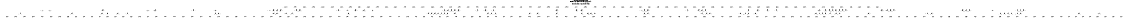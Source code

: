 # Network structure generated by ABC

digraph network {
size = "7.5,10";
center = true;
edge [dir = back];

{
  node [shape = plaintext];
  edge [style = invis];
  LevelTitle1 [label=""];
  LevelTitle2 [label=""];
  Level3 [label = ""];
  Level2 [label = ""];
  Level1 [label = ""];
  Level0 [label = ""];
  LevelTitle1 ->  LevelTitle2 ->  Level3 ->  Level2 ->  Level1 ->  Level0;
}

{
  rank = same;
  LevelTitle1;
  title1 [shape=plaintext,
          fontsize=20,
          fontname = "Times-Roman",
          label="Network structure visualized by ABC\nBenchmark \"top\". Time was Wed Oct 16 21:57:23 2024. "
         ];
}

{
  rank = same;
  LevelTitle2;
  title2 [shape=plaintext,
          fontsize=18,
          fontname = "Times-Roman",
          label="The network contains 117 logic nodes and 0 latches.\n"
         ];
}

{
  rank = same;
  Level3;
  Node134 [label = "pv167_11_", shape = invtriangle, color = coral, fillcolor = coral];
  Node135 [label = "pv199_9_", shape = invtriangle, color = coral, fillcolor = coral];
  Node136 [label = "pv167_12_", shape = invtriangle, color = coral, fillcolor = coral];
  Node137 [label = "pv199_8_", shape = invtriangle, color = coral, fillcolor = coral];
  Node138 [label = "pv167_13_", shape = invtriangle, color = coral, fillcolor = coral];
  Node139 [label = "pv167_14_", shape = invtriangle, color = coral, fillcolor = coral];
  Node140 [label = "pv151_1_", shape = invtriangle, color = coral, fillcolor = coral];
  Node141 [label = "pv199_5_", shape = invtriangle, color = coral, fillcolor = coral];
  Node142 [label = "pv151_0_", shape = invtriangle, color = coral, fillcolor = coral];
  Node143 [label = "pv183_10_", shape = invtriangle, color = coral, fillcolor = coral];
  Node144 [label = "pv199_4_", shape = invtriangle, color = coral, fillcolor = coral];
  Node145 [label = "pv151_3_", shape = invtriangle, color = coral, fillcolor = coral];
  Node146 [label = "pv183_11_", shape = invtriangle, color = coral, fillcolor = coral];
  Node147 [label = "pv199_7_", shape = invtriangle, color = coral, fillcolor = coral];
  Node148 [label = "pv151_2_", shape = invtriangle, color = coral, fillcolor = coral];
  Node149 [label = "pv167_10_", shape = invtriangle, color = coral, fillcolor = coral];
  Node150 [label = "pv183_12_", shape = invtriangle, color = coral, fillcolor = coral];
  Node151 [label = "pv199_6_", shape = invtriangle, color = coral, fillcolor = coral];
  Node152 [label = "pv167_4_", shape = invtriangle, color = coral, fillcolor = coral];
  Node153 [label = "pv199_1_", shape = invtriangle, color = coral, fillcolor = coral];
  Node154 [label = "pv167_5_", shape = invtriangle, color = coral, fillcolor = coral];
  Node155 [label = "pv199_0_", shape = invtriangle, color = coral, fillcolor = coral];
  Node156 [label = "pv167_2_", shape = invtriangle, color = coral, fillcolor = coral];
  Node157 [label = "pv199_3_", shape = invtriangle, color = coral, fillcolor = coral];
  Node158 [label = "pv167_3_", shape = invtriangle, color = coral, fillcolor = coral];
  Node159 [label = "pv199_2_", shape = invtriangle, color = coral, fillcolor = coral];
  Node160 [label = "pv167_8_", shape = invtriangle, color = coral, fillcolor = coral];
  Node161 [label = "pv199_14_", shape = invtriangle, color = coral, fillcolor = coral];
  Node162 [label = "pv167_9_", shape = invtriangle, color = coral, fillcolor = coral];
  Node163 [label = "pv199_15_", shape = invtriangle, color = coral, fillcolor = coral];
  Node164 [label = "pv167_6_", shape = invtriangle, color = coral, fillcolor = coral];
  Node165 [label = "pv199_12_", shape = invtriangle, color = coral, fillcolor = coral];
  Node166 [label = "pv167_7_", shape = invtriangle, color = coral, fillcolor = coral];
  Node167 [label = "pv199_13_", shape = invtriangle, color = coral, fillcolor = coral];
  Node168 [label = "pv199_10_", shape = invtriangle, color = coral, fillcolor = coral];
  Node169 [label = "pv199_11_", shape = invtriangle, color = coral, fillcolor = coral];
  Node170 [label = "pv167_0_", shape = invtriangle, color = coral, fillcolor = coral];
  Node171 [label = "pv183_6_", shape = invtriangle, color = coral, fillcolor = coral];
  Node172 [label = "pv167_1_", shape = invtriangle, color = coral, fillcolor = coral];
  Node173 [label = "pv183_7_", shape = invtriangle, color = coral, fillcolor = coral];
  Node174 [label = "pv183_8_", shape = invtriangle, color = coral, fillcolor = coral];
  Node175 [label = "pv183_9_", shape = invtriangle, color = coral, fillcolor = coral];
  Node176 [label = "pv151_5_", shape = invtriangle, color = coral, fillcolor = coral];
  Node177 [label = "pv151_14_", shape = invtriangle, color = coral, fillcolor = coral];
  Node178 [label = "pv183_2_", shape = invtriangle, color = coral, fillcolor = coral];
  Node179 [label = "pv183_13_", shape = invtriangle, color = coral, fillcolor = coral];
  Node180 [label = "pv151_4_", shape = invtriangle, color = coral, fillcolor = coral];
  Node181 [label = "pv151_15_", shape = invtriangle, color = coral, fillcolor = coral];
  Node182 [label = "pv183_3_", shape = invtriangle, color = coral, fillcolor = coral];
  Node183 [label = "pv183_14_", shape = invtriangle, color = coral, fillcolor = coral];
  Node184 [label = "pv151_7_", shape = invtriangle, color = coral, fillcolor = coral];
  Node185 [label = "pv151_12_", shape = invtriangle, color = coral, fillcolor = coral];
  Node186 [label = "pv183_4_", shape = invtriangle, color = coral, fillcolor = coral];
  Node187 [label = "pv183_15_", shape = invtriangle, color = coral, fillcolor = coral];
  Node188 [label = "pv151_6_", shape = invtriangle, color = coral, fillcolor = coral];
  Node189 [label = "pv151_13_", shape = invtriangle, color = coral, fillcolor = coral];
  Node190 [label = "pv183_5_", shape = invtriangle, color = coral, fillcolor = coral];
  Node191 [label = "pv151_9_", shape = invtriangle, color = coral, fillcolor = coral];
  Node192 [label = "pv151_10_", shape = invtriangle, color = coral, fillcolor = coral];
  Node193 [label = "pv167_15_", shape = invtriangle, color = coral, fillcolor = coral];
  Node194 [label = "pv151_8_", shape = invtriangle, color = coral, fillcolor = coral];
  Node195 [label = "pv151_11_", shape = invtriangle, color = coral, fillcolor = coral];
  Node196 [label = "pv135_1_", shape = invtriangle, color = coral, fillcolor = coral];
  Node197 [label = "pv183_0_", shape = invtriangle, color = coral, fillcolor = coral];
  Node198 [label = "pv135_0_", shape = invtriangle, color = coral, fillcolor = coral];
  Node199 [label = "pv183_1_", shape = invtriangle, color = coral, fillcolor = coral];
}

{
  rank = same;
  Level2;
  Node201 [label = "201\n", shape = ellipse];
  Node203 [label = "203\n", shape = ellipse];
  Node205 [label = "205\n", shape = ellipse];
  Node207 [label = "207\n", shape = ellipse];
  Node210 [label = "210\n", shape = ellipse];
  Node211 [label = "211\n", shape = ellipse];
  Node218 [label = "218\n", shape = ellipse];
  Node220 [label = "220\n", shape = ellipse];
  Node224 [label = "224\n", shape = ellipse];
  Node226 [label = "226\nHd@", shape = ellipse];
  Node229 [label = "229\nHd@", shape = ellipse];
  Node230 [label = "230\nHd@", shape = ellipse];
  Node231 [label = "231\nHd@", shape = ellipse];
  Node232 [label = "232\nHd@", shape = ellipse];
  Node235 [label = "235\nHd@", shape = ellipse];
  Node236 [label = "236\nHd@", shape = ellipse];
  Node237 [label = "237\nHd@", shape = ellipse];
  Node240 [label = "240\nHd@", shape = ellipse];
  Node242 [label = "242\nHd@", shape = ellipse];
  Node248 [label = "248\nHd@", shape = ellipse];
  Node250 [label = "250\nHd@", shape = ellipse];
  Node251 [label = "251\nHd@", shape = ellipse];
  Node252 [label = "252\nHd@", shape = ellipse];
  Node253 [label = "253\nHd@", shape = ellipse];
  Node255 [label = "255\nHd@", shape = ellipse];
  Node258 [label = "258\nHd@", shape = ellipse];
  Node262 [label = "262\nHd@", shape = ellipse];
  Node263 [label = "263\nHd@", shape = ellipse];
  Node265 [label = "265\nHd@", shape = ellipse];
  Node266 [label = "266\nHd@", shape = ellipse];
  Node267 [label = "267\nHd@", shape = ellipse];
  Node268 [label = "268\nHd@", shape = ellipse];
  Node271 [label = "271\nHd@", shape = ellipse];
  Node274 [label = "274\nHd@", shape = ellipse];
  Node275 [label = "275\nHd@", shape = ellipse];
  Node276 [label = "276\nHd@", shape = ellipse];
  Node278 [label = "278\nHd@", shape = ellipse];
  Node283 [label = "283\nHd@", shape = ellipse];
  Node284 [label = "284\nHd@", shape = ellipse];
  Node287 [label = "287\nHd@", shape = ellipse];
  Node289 [label = "289\n_d@", shape = ellipse];
  Node290 [label = "290\n_d@", shape = ellipse];
  Node291 [label = "291\n_d@", shape = ellipse];
  Node292 [label = "292\n_d@", shape = ellipse];
  Node293 [label = "293\n_d@", shape = ellipse];
  Node294 [label = "294\n_d@", shape = ellipse];
  Node295 [label = "295\nHd@", shape = ellipse];
  Node296 [label = "296\nHd@", shape = ellipse];
  Node297 [label = "297\nHd@", shape = ellipse];
  Node300 [label = "300\nHd@", shape = ellipse];
  Node302 [label = "302\nHd@", shape = ellipse];
  Node304 [label = "304\nHd@", shape = ellipse];
  Node307 [label = "307\nHd@", shape = ellipse];
  Node310 [label = "310\nHd@", shape = ellipse];
  Node311 [label = "311\n_d@", shape = ellipse];
  Node312 [label = "312\n_d@", shape = ellipse];
  Node313 [label = "313\n_d@", shape = ellipse];
  Node314 [label = "314\n_d@", shape = ellipse];
  Node316 [label = "316\n_d@", shape = ellipse];
}

{
  rank = same;
  Level1;
  Node202 [label = "202\n_d@", shape = ellipse];
  Node204 [label = "204\n_d@", shape = ellipse];
  Node206 [label = "206\n_d@", shape = ellipse];
  Node208 [label = "208\n_d@", shape = ellipse];
  Node209 [label = "209\n_d@", shape = ellipse];
  Node212 [label = "212\n_d@", shape = ellipse];
  Node213 [label = "213\n_d@", shape = ellipse];
  Node214 [label = "214\n_d@", shape = ellipse];
  Node215 [label = "215\n_d@", shape = ellipse];
  Node216 [label = "216\n_d@", shape = ellipse];
  Node217 [label = "217\n_d@", shape = ellipse];
  Node219 [label = "219\n_d@", shape = ellipse];
  Node221 [label = "221\n_d@", shape = ellipse];
  Node222 [label = "222\n_d@", shape = ellipse];
  Node223 [label = "223\n_d@", shape = ellipse];
  Node225 [label = "225\n_d@", shape = ellipse];
  Node227 [label = "227\n_d@", shape = ellipse];
  Node228 [label = "228\n_d@", shape = ellipse];
  Node233 [label = "233\n_d@", shape = ellipse];
  Node234 [label = "234\n_d@", shape = ellipse];
  Node238 [label = "238\n_d@", shape = ellipse];
  Node239 [label = "239\n_d@", shape = ellipse];
  Node241 [label = "241\n_d@", shape = ellipse];
  Node243 [label = "243\n_d@", shape = ellipse];
  Node244 [label = "244\n_d@", shape = ellipse];
  Node245 [label = "245\n_d@", shape = ellipse];
  Node246 [label = "246\n_d@", shape = ellipse];
  Node247 [label = "247\n_d@", shape = ellipse];
  Node249 [label = "249\n_d@", shape = ellipse];
  Node254 [label = "254\n_d@", shape = ellipse];
  Node256 [label = "256\n_d@", shape = ellipse];
  Node257 [label = "257\n_d@", shape = ellipse];
  Node259 [label = "259\n_d@", shape = ellipse];
  Node260 [label = "260\n_d@", shape = ellipse];
  Node261 [label = "261\n_d@", shape = ellipse];
  Node264 [label = "264\n_d@", shape = ellipse];
  Node269 [label = "269\n_d@", shape = ellipse];
  Node270 [label = "270\n_d@", shape = ellipse];
  Node272 [label = "272\n_d@", shape = ellipse];
  Node273 [label = "273\n_d@", shape = ellipse];
  Node277 [label = "277\n_d@", shape = ellipse];
  Node279 [label = "279\n_d@", shape = ellipse];
  Node280 [label = "280\n_d@", shape = ellipse];
  Node281 [label = "281\n_d@", shape = ellipse];
  Node282 [label = "282\n_d@", shape = ellipse];
  Node285 [label = "285\n_d@", shape = ellipse];
  Node286 [label = "286\n_d@", shape = ellipse];
  Node288 [label = "288\n_d@", shape = ellipse];
  Node298 [label = "298\n_d@", shape = ellipse];
  Node299 [label = "299\n_d@", shape = ellipse];
  Node301 [label = "301\n_d@", shape = ellipse];
  Node303 [label = "303\n_d@", shape = ellipse];
  Node305 [label = "305\n_d@", shape = ellipse];
  Node306 [label = "306\n_d@", shape = ellipse];
  Node308 [label = "308\n_d@", shape = ellipse];
  Node309 [label = "309\n_d@", shape = ellipse];
  Node315 [label = "315\n_d@", shape = ellipse];
  Node317 [label = "317\n_d@", shape = ellipse];
}

{
  rank = same;
  Level0;
  Node1 [label = "pv16_9_", shape = triangle, color = coral, fillcolor = coral];
  Node2 [label = "pv40_15_", shape = triangle, color = coral, fillcolor = coral];
  Node3 [label = "pv88_6_", shape = triangle, color = coral, fillcolor = coral];
  Node4 [label = "pv28_10_", shape = triangle, color = coral, fillcolor = coral];
  Node5 [label = "pv88_7_", shape = triangle, color = coral, fillcolor = coral];
  Node6 [label = "pv109_1_", shape = triangle, color = coral, fillcolor = coral];
  Node7 [label = "pv118_3_", shape = triangle, color = coral, fillcolor = coral];
  Node8 [label = "pv2_0_", shape = triangle, color = coral, fillcolor = coral];
  Node9 [label = "pv40_13_", shape = triangle, color = coral, fillcolor = coral];
  Node10 [label = "pv52_10_", shape = triangle, color = coral, fillcolor = coral];
  Node11 [label = "pv109_2_", shape = triangle, color = coral, fillcolor = coral];
  Node12 [label = "pv128_3_", shape = triangle, color = coral, fillcolor = coral];
  Node13 [label = "pv2_1_", shape = triangle, color = coral, fillcolor = coral];
  Node14 [label = "pv40_14_", shape = triangle, color = coral, fillcolor = coral];
  Node15 [label = "pv52_11_", shape = triangle, color = coral, fillcolor = coral];
  Node16 [label = "pv88_9_", shape = triangle, color = coral, fillcolor = coral];
  Node17 [label = "pv109_3_", shape = triangle, color = coral, fillcolor = coral];
  Node18 [label = "pv16_5_", shape = triangle, color = coral, fillcolor = coral];
  Node19 [label = "pv40_11_", shape = triangle, color = coral, fillcolor = coral];
  Node20 [label = "pv76_3_", shape = triangle, color = coral, fillcolor = coral];
  Node21 [label = "pv88_2_", shape = triangle, color = coral, fillcolor = coral];
  Node22 [label = "pv88_15_", shape = triangle, color = coral, fillcolor = coral];
  Node23 [label = "pv100_14_", shape = triangle, color = coral, fillcolor = coral];
  Node24 [label = "pv128_1_", shape = triangle, color = coral, fillcolor = coral];
  Node25 [label = "pv16_13_", shape = triangle, color = coral, fillcolor = coral];
  Node26 [label = "pv52_13_", shape = triangle, color = coral, fillcolor = coral];
  Node27 [label = "pv76_2_", shape = triangle, color = coral, fillcolor = coral];
  Node28 [label = "pv88_3_", shape = triangle, color = coral, fillcolor = coral];
  Node29 [label = "pv100_13_", shape = triangle, color = coral, fillcolor = coral];
  Node30 [label = "pv128_2_", shape = triangle, color = coral, fillcolor = coral];
  Node31 [label = "pv16_7_", shape = triangle, color = coral, fillcolor = coral];
  Node32 [label = "pv16_14_", shape = triangle, color = coral, fillcolor = coral];
  Node33 [label = "pv52_14_", shape = triangle, color = coral, fillcolor = coral];
  Node34 [label = "pv76_1_", shape = triangle, color = coral, fillcolor = coral];
  Node35 [label = "pv88_13_", shape = triangle, color = coral, fillcolor = coral];
  Node36 [label = "pv118_2_", shape = triangle, color = coral, fillcolor = coral];
  Node37 [label = "pv16_6_", shape = triangle, color = coral, fillcolor = coral];
  Node38 [label = "pv16_15_", shape = triangle, color = coral, fillcolor = coral];
  Node39 [label = "pv40_10_", shape = triangle, color = coral, fillcolor = coral];
  Node40 [label = "pv52_15_", shape = triangle, color = coral, fillcolor = coral];
  Node41 [label = "pv88_5_", shape = triangle, color = coral, fillcolor = coral];
  Node42 [label = "pv88_14_", shape = triangle, color = coral, fillcolor = coral];
  Node43 [label = "pv100_15_", shape = triangle, color = coral, fillcolor = coral];
  Node44 [label = "pv118_1_", shape = triangle, color = coral, fillcolor = coral];
  Node45 [label = "pv128_0_", shape = triangle, color = coral, fillcolor = coral];
  Node46 [label = "pv4_0_", shape = triangle, color = coral, fillcolor = coral];
  Node47 [label = "pv52_9_", shape = triangle, color = coral, fillcolor = coral];
  Node48 [label = "pv88_11_", shape = triangle, color = coral, fillcolor = coral];
  Node49 [label = "pv100_3_", shape = triangle, color = coral, fillcolor = coral];
  Node50 [label = "pv100_10_", shape = triangle, color = coral, fillcolor = coral];
  Node51 [label = "pv121_2_", shape = triangle, color = coral, fillcolor = coral];
  Node52 [label = "pv132_0_", shape = triangle, color = coral, fillcolor = coral];
  Node53 [label = "pv4_1_", shape = triangle, color = coral, fillcolor = coral];
  Node54 [label = "pv28_9_", shape = triangle, color = coral, fillcolor = coral];
  Node55 [label = "pv64_1_", shape = triangle, color = coral, fillcolor = coral];
  Node56 [label = "pv121_3_", shape = triangle, color = coral, fillcolor = coral];
  Node57 [label = "pv16_10_", shape = triangle, color = coral, fillcolor = coral];
  Node58 [label = "pv28_6_", shape = triangle, color = coral, fillcolor = coral];
  Node59 [label = "pv100_5_", shape = triangle, color = coral, fillcolor = coral];
  Node60 [label = "pv16_11_", shape = triangle, color = coral, fillcolor = coral];
  Node61 [label = "pv28_7_", shape = triangle, color = coral, fillcolor = coral];
  Node62 [label = "pv88_10_", shape = triangle, color = coral, fillcolor = coral];
  Node63 [label = "pv100_6_", shape = triangle, color = coral, fillcolor = coral];
  Node64 [label = "pv100_11_", shape = triangle, color = coral, fillcolor = coral];
  Node65 [label = "pv121_1_", shape = triangle, color = coral, fillcolor = coral];
  Node66 [label = "pv76_14_", shape = triangle, color = coral, fillcolor = coral];
  Node67 [label = "pv28_5_", shape = triangle, color = coral, fillcolor = coral];
  Node68 [label = "pv64_5_", shape = triangle, color = coral, fillcolor = coral];
  Node69 [label = "pv76_15_", shape = triangle, color = coral, fillcolor = coral];
  Node70 [label = "pv28_2_", shape = triangle, color = coral, fillcolor = coral];
  Node71 [label = "pv64_2_", shape = triangle, color = coral, fillcolor = coral];
  Node72 [label = "pv100_1_", shape = triangle, color = coral, fillcolor = coral];
  Node73 [label = "pv28_3_", shape = triangle, color = coral, fillcolor = coral];
  Node74 [label = "pv64_3_", shape = triangle, color = coral, fillcolor = coral];
  Node75 [label = "pv100_2_", shape = triangle, color = coral, fillcolor = coral];
  Node76 [label = "pv52_1_", shape = triangle, color = coral, fillcolor = coral];
  Node77 [label = "pv76_10_", shape = triangle, color = coral, fillcolor = coral];
  Node78 [label = "pv103_2_", shape = triangle, color = coral, fillcolor = coral];
  Node79 [label = "pv124_1_", shape = triangle, color = coral, fillcolor = coral];
  Node80 [label = "pv28_1_", shape = triangle, color = coral, fillcolor = coral];
  Node81 [label = "pv64_9_", shape = triangle, color = coral, fillcolor = coral];
  Node82 [label = "pv76_11_", shape = triangle, color = coral, fillcolor = coral];
  Node83 [label = "pv103_3_", shape = triangle, color = coral, fillcolor = coral];
  Node84 [label = "pv124_2_", shape = triangle, color = coral, fillcolor = coral];
  Node85 [label = "pv52_3_", shape = triangle, color = coral, fillcolor = coral];
  Node86 [label = "pv64_6_", shape = triangle, color = coral, fillcolor = coral];
  Node87 [label = "pv64_15_", shape = triangle, color = coral, fillcolor = coral];
  Node88 [label = "pv52_2_", shape = triangle, color = coral, fillcolor = coral];
  Node89 [label = "pv64_7_", shape = triangle, color = coral, fillcolor = coral];
  Node90 [label = "pv76_13_", shape = triangle, color = coral, fillcolor = coral];
  Node91 [label = "pv52_5_", shape = triangle, color = coral, fillcolor = coral];
  Node92 [label = "pv100_7_", shape = triangle, color = coral, fillcolor = coral];
  Node93 [label = "pv112_2_", shape = triangle, color = coral, fillcolor = coral];
  Node94 [label = "pv112_1_", shape = triangle, color = coral, fillcolor = coral];
  Node95 [label = "pv132_3_", shape = triangle, color = coral, fillcolor = coral];
  Node96 [label = "pv133_0_", shape = triangle, color = coral, fillcolor = coral];
  Node97 [label = "pv52_7_", shape = triangle, color = coral, fillcolor = coral];
  Node98 [label = "pv100_9_", shape = triangle, color = coral, fillcolor = coral];
  Node99 [label = "pv132_2_", shape = triangle, color = coral, fillcolor = coral];
  Node100 [label = "pv40_1_", shape = triangle, color = coral, fillcolor = coral];
  Node101 [label = "pv52_6_", shape = triangle, color = coral, fillcolor = coral];
  Node102 [label = "pv103_1_", shape = triangle, color = coral, fillcolor = coral];
  Node103 [label = "pv112_3_", shape = triangle, color = coral, fillcolor = coral];
  Node104 [label = "pv132_1_", shape = triangle, color = coral, fillcolor = coral];
  Node105 [label = "pv16_1_", shape = triangle, color = coral, fillcolor = coral];
  Node106 [label = "pv40_2_", shape = triangle, color = coral, fillcolor = coral];
  Node107 [label = "pv76_7_", shape = triangle, color = coral, fillcolor = coral];
  Node108 [label = "pv106_1_", shape = triangle, color = coral, fillcolor = coral];
  Node109 [label = "pv40_3_", shape = triangle, color = coral, fillcolor = coral];
  Node110 [label = "pv64_10_", shape = triangle, color = coral, fillcolor = coral];
  Node111 [label = "pv76_6_", shape = triangle, color = coral, fillcolor = coral];
  Node112 [label = "pv106_2_", shape = triangle, color = coral, fillcolor = coral];
  Node113 [label = "pv16_3_", shape = triangle, color = coral, fillcolor = coral];
  Node114 [label = "pv28_15_", shape = triangle, color = coral, fillcolor = coral];
  Node115 [label = "pv76_5_", shape = triangle, color = coral, fillcolor = coral];
  Node116 [label = "pv106_3_", shape = triangle, color = coral, fillcolor = coral];
  Node117 [label = "pv16_2_", shape = triangle, color = coral, fillcolor = coral];
  Node118 [label = "pv40_5_", shape = triangle, color = coral, fillcolor = coral];
  Node119 [label = "pv88_1_", shape = triangle, color = coral, fillcolor = coral];
  Node120 [label = "pv28_13_", shape = triangle, color = coral, fillcolor = coral];
  Node121 [label = "pv40_6_", shape = triangle, color = coral, fillcolor = coral];
  Node122 [label = "pv64_13_", shape = triangle, color = coral, fillcolor = coral];
  Node123 [label = "pv115_1_", shape = triangle, color = coral, fillcolor = coral];
  Node124 [label = "pv28_14_", shape = triangle, color = coral, fillcolor = coral];
  Node125 [label = "pv40_7_", shape = triangle, color = coral, fillcolor = coral];
  Node126 [label = "pv64_14_", shape = triangle, color = coral, fillcolor = coral];
  Node127 [label = "pv28_11_", shape = triangle, color = coral, fillcolor = coral];
  Node128 [label = "pv64_11_", shape = triangle, color = coral, fillcolor = coral];
  Node129 [label = "pv76_9_", shape = triangle, color = coral, fillcolor = coral];
  Node130 [label = "pv115_3_", shape = triangle, color = coral, fillcolor = coral];
  Node131 [label = "pv124_3_", shape = triangle, color = coral, fillcolor = coral];
  Node132 [label = "pv40_9_", shape = triangle, color = coral, fillcolor = coral];
  Node133 [label = "pv115_2_", shape = triangle, color = coral, fillcolor = coral];
}

title1 -> title2 [style = invis];
title2 -> Node134 [style = invis];
title2 -> Node135 [style = invis];
title2 -> Node136 [style = invis];
title2 -> Node137 [style = invis];
title2 -> Node138 [style = invis];
title2 -> Node139 [style = invis];
title2 -> Node140 [style = invis];
title2 -> Node141 [style = invis];
title2 -> Node142 [style = invis];
title2 -> Node143 [style = invis];
title2 -> Node144 [style = invis];
title2 -> Node145 [style = invis];
title2 -> Node146 [style = invis];
title2 -> Node147 [style = invis];
title2 -> Node148 [style = invis];
title2 -> Node149 [style = invis];
title2 -> Node150 [style = invis];
title2 -> Node151 [style = invis];
title2 -> Node152 [style = invis];
title2 -> Node153 [style = invis];
title2 -> Node154 [style = invis];
title2 -> Node155 [style = invis];
title2 -> Node156 [style = invis];
title2 -> Node157 [style = invis];
title2 -> Node158 [style = invis];
title2 -> Node159 [style = invis];
title2 -> Node160 [style = invis];
title2 -> Node161 [style = invis];
title2 -> Node162 [style = invis];
title2 -> Node163 [style = invis];
title2 -> Node164 [style = invis];
title2 -> Node165 [style = invis];
title2 -> Node166 [style = invis];
title2 -> Node167 [style = invis];
title2 -> Node168 [style = invis];
title2 -> Node169 [style = invis];
title2 -> Node170 [style = invis];
title2 -> Node171 [style = invis];
title2 -> Node172 [style = invis];
title2 -> Node173 [style = invis];
title2 -> Node174 [style = invis];
title2 -> Node175 [style = invis];
title2 -> Node176 [style = invis];
title2 -> Node177 [style = invis];
title2 -> Node178 [style = invis];
title2 -> Node179 [style = invis];
title2 -> Node180 [style = invis];
title2 -> Node181 [style = invis];
title2 -> Node182 [style = invis];
title2 -> Node183 [style = invis];
title2 -> Node184 [style = invis];
title2 -> Node185 [style = invis];
title2 -> Node186 [style = invis];
title2 -> Node187 [style = invis];
title2 -> Node188 [style = invis];
title2 -> Node189 [style = invis];
title2 -> Node190 [style = invis];
title2 -> Node191 [style = invis];
title2 -> Node192 [style = invis];
title2 -> Node193 [style = invis];
title2 -> Node194 [style = invis];
title2 -> Node195 [style = invis];
title2 -> Node196 [style = invis];
title2 -> Node197 [style = invis];
title2 -> Node198 [style = invis];
title2 -> Node199 [style = invis];
Node134 -> Node135 [style = invis];
Node135 -> Node136 [style = invis];
Node136 -> Node137 [style = invis];
Node137 -> Node138 [style = invis];
Node138 -> Node139 [style = invis];
Node139 -> Node140 [style = invis];
Node140 -> Node141 [style = invis];
Node141 -> Node142 [style = invis];
Node142 -> Node143 [style = invis];
Node143 -> Node144 [style = invis];
Node144 -> Node145 [style = invis];
Node145 -> Node146 [style = invis];
Node146 -> Node147 [style = invis];
Node147 -> Node148 [style = invis];
Node148 -> Node149 [style = invis];
Node149 -> Node150 [style = invis];
Node150 -> Node151 [style = invis];
Node151 -> Node152 [style = invis];
Node152 -> Node153 [style = invis];
Node153 -> Node154 [style = invis];
Node154 -> Node155 [style = invis];
Node155 -> Node156 [style = invis];
Node156 -> Node157 [style = invis];
Node157 -> Node158 [style = invis];
Node158 -> Node159 [style = invis];
Node159 -> Node160 [style = invis];
Node160 -> Node161 [style = invis];
Node161 -> Node162 [style = invis];
Node162 -> Node163 [style = invis];
Node163 -> Node164 [style = invis];
Node164 -> Node165 [style = invis];
Node165 -> Node166 [style = invis];
Node166 -> Node167 [style = invis];
Node167 -> Node168 [style = invis];
Node168 -> Node169 [style = invis];
Node169 -> Node170 [style = invis];
Node170 -> Node171 [style = invis];
Node171 -> Node172 [style = invis];
Node172 -> Node173 [style = invis];
Node173 -> Node174 [style = invis];
Node174 -> Node175 [style = invis];
Node175 -> Node176 [style = invis];
Node176 -> Node177 [style = invis];
Node177 -> Node178 [style = invis];
Node178 -> Node179 [style = invis];
Node179 -> Node180 [style = invis];
Node180 -> Node181 [style = invis];
Node181 -> Node182 [style = invis];
Node182 -> Node183 [style = invis];
Node183 -> Node184 [style = invis];
Node184 -> Node185 [style = invis];
Node185 -> Node186 [style = invis];
Node186 -> Node187 [style = invis];
Node187 -> Node188 [style = invis];
Node188 -> Node189 [style = invis];
Node189 -> Node190 [style = invis];
Node190 -> Node191 [style = invis];
Node191 -> Node192 [style = invis];
Node192 -> Node193 [style = invis];
Node193 -> Node194 [style = invis];
Node194 -> Node195 [style = invis];
Node195 -> Node196 [style = invis];
Node196 -> Node197 [style = invis];
Node197 -> Node198 [style = invis];
Node198 -> Node199 [style = invis];
Node134 -> Node201 [style = solid];
Node135 -> Node203 [style = solid];
Node136 -> Node205 [style = solid];
Node137 -> Node206 [style = solid];
Node138 -> Node207 [style = solid];
Node139 -> Node210 [style = solid];
Node140 -> Node211 [style = solid];
Node141 -> Node218 [style = solid];
Node142 -> Node220 [style = solid];
Node143 -> Node224 [style = solid];
Node144 -> Node226 [style = solid];
Node145 -> Node229 [style = solid];
Node146 -> Node230 [style = solid];
Node147 -> Node231 [style = solid];
Node148 -> Node232 [style = solid];
Node149 -> Node235 [style = solid];
Node150 -> Node225 [style = solid];
Node151 -> Node236 [style = solid];
Node152 -> Node237 [style = solid];
Node153 -> Node240 [style = solid];
Node154 -> Node242 [style = solid];
Node155 -> Node247 [style = solid];
Node156 -> Node248 [style = solid];
Node157 -> Node250 [style = solid];
Node158 -> Node251 [style = solid];
Node159 -> Node252 [style = solid];
Node160 -> Node253 [style = solid];
Node161 -> Node254 [style = solid];
Node162 -> Node255 [style = solid];
Node163 -> Node257 [style = solid];
Node164 -> Node258 [style = solid];
Node165 -> Node261 [style = solid];
Node166 -> Node262 [style = solid];
Node167 -> Node263 [style = solid];
Node168 -> Node265 [style = solid];
Node169 -> Node266 [style = solid];
Node170 -> Node267 [style = solid];
Node171 -> Node268 [style = solid];
Node172 -> Node271 [style = solid];
Node173 -> Node274 [style = solid];
Node174 -> Node275 [style = solid];
Node175 -> Node276 [style = solid];
Node176 -> Node278 [style = solid];
Node177 -> Node283 [style = solid];
Node178 -> Node284 [style = solid];
Node179 -> Node287 [style = solid];
Node180 -> Node289 [style = solid];
Node181 -> Node290 [style = solid];
Node182 -> Node291 [style = solid];
Node183 -> Node292 [style = solid];
Node184 -> Node293 [style = solid];
Node185 -> Node294 [style = solid];
Node186 -> Node295 [style = solid];
Node187 -> Node296 [style = solid];
Node188 -> Node297 [style = solid];
Node189 -> Node300 [style = solid];
Node190 -> Node302 [style = solid];
Node191 -> Node304 [style = solid];
Node192 -> Node307 [style = solid];
Node193 -> Node310 [style = solid];
Node194 -> Node311 [style = solid];
Node195 -> Node312 [style = solid];
Node196 -> Node313 [style = solid];
Node197 -> Node208 [style = solid];
Node198 -> Node314 [style = solid];
Node199 -> Node316 [style = solid];
Node201 -> Node202 [style = solid];
Node201 -> Node15 [style = solid];
Node201 -> Node17 [style = solid];
Node201 -> Node19 [style = solid];
Node202 -> Node12 [style = solid];
Node202 -> Node30 [style = solid];
Node202 -> Node95 [style = solid];
Node202 -> Node96 [style = solid];
Node202 -> Node99 [style = solid];
Node202 -> Node103 [style = solid];
Node203 -> Node204 [style = solid];
Node203 -> Node16 [style = solid];
Node203 -> Node48 [style = solid];
Node203 -> Node50 [style = solid];
Node203 -> Node62 [style = solid];
Node203 -> Node98 [style = solid];
Node204 -> Node50 [style = solid];
Node204 -> Node56 [style = solid];
Node204 -> Node64 [style = solid];
Node204 -> Node96 [style = solid];
Node204 -> Node98 [style = solid];
Node204 -> Node131 [style = solid];
Node205 -> Node202 [style = solid];
Node205 -> Node17 [style = solid];
Node206 -> Node51 [style = solid];
Node206 -> Node56 [style = solid];
Node206 -> Node84 [style = solid];
Node206 -> Node96 [style = solid];
Node206 -> Node131 [style = solid];
Node207 -> Node208 [style = solid];
Node207 -> Node209 [style = solid];
Node207 -> Node2 [style = solid];
Node207 -> Node26 [style = solid];
Node207 -> Node33 [style = solid];
Node207 -> Node40 [style = solid];
Node208 -> Node12 [style = solid];
Node208 -> Node30 [style = solid];
Node208 -> Node95 [style = solid];
Node208 -> Node96 [style = solid];
Node208 -> Node99 [style = solid];
Node209 -> Node9 [style = solid];
Node209 -> Node14 [style = solid];
Node209 -> Node26 [style = solid];
Node210 -> Node208 [style = solid];
Node210 -> Node2 [style = solid];
Node210 -> Node14 [style = solid];
Node210 -> Node33 [style = solid];
Node210 -> Node40 [style = solid];
Node211 -> Node212 [style = solid];
Node211 -> Node213 [style = solid];
Node211 -> Node214 [style = solid];
Node211 -> Node215 [style = solid];
Node211 -> Node216 [style = solid];
Node211 -> Node217 [style = solid];
Node212 -> Node12 [style = solid];
Node212 -> Node99 [style = solid];
Node212 -> Node104 [style = solid];
Node213 -> Node24 [style = solid];
Node213 -> Node30 [style = solid];
Node213 -> Node95 [style = solid];
Node213 -> Node96 [style = solid];
Node213 -> Node99 [style = solid];
Node213 -> Node104 [style = solid];
Node214 -> Node108 [style = solid];
Node214 -> Node112 [style = solid];
Node214 -> Node116 [style = solid];
Node215 -> Node78 [style = solid];
Node215 -> Node83 [style = solid];
Node215 -> Node102 [style = solid];
Node215 -> Node108 [style = solid];
Node215 -> Node112 [style = solid];
Node216 -> Node70 [style = solid];
Node216 -> Node73 [style = solid];
Node216 -> Node80 [style = solid];
Node217 -> Node70 [style = solid];
Node217 -> Node80 [style = solid];
Node217 -> Node105 [style = solid];
Node217 -> Node113 [style = solid];
Node217 -> Node117 [style = solid];
Node218 -> Node206 [style = solid];
Node218 -> Node219 [style = solid];
Node218 -> Node5 [style = solid];
Node218 -> Node59 [style = solid];
Node218 -> Node63 [style = solid];
Node218 -> Node92 [style = solid];
Node219 -> Node3 [style = solid];
Node219 -> Node41 [style = solid];
Node219 -> Node59 [style = solid];
Node220 -> Node221 [style = solid];
Node220 -> Node222 [style = solid];
Node220 -> Node223 [style = solid];
Node221 -> Node52 [style = solid];
Node221 -> Node95 [style = solid];
Node221 -> Node96 [style = solid];
Node221 -> Node99 [style = solid];
Node221 -> Node104 [style = solid];
Node222 -> Node12 [style = solid];
Node222 -> Node52 [style = solid];
Node222 -> Node99 [style = solid];
Node222 -> Node104 [style = solid];
Node223 -> Node24 [style = solid];
Node223 -> Node30 [style = solid];
Node223 -> Node45 [style = solid];
Node223 -> Node52 [style = solid];
Node223 -> Node104 [style = solid];
Node224 -> Node225 [style = solid];
Node224 -> Node77 [style = solid];
Node224 -> Node82 [style = solid];
Node224 -> Node110 [style = solid];
Node224 -> Node128 [style = solid];
Node225 -> Node7 [style = solid];
Node225 -> Node12 [style = solid];
Node225 -> Node95 [style = solid];
Node225 -> Node96 [style = solid];
Node225 -> Node130 [style = solid];
Node226 -> Node227 [style = solid];
Node226 -> Node228 [style = solid];
Node227 -> Node56 [style = solid];
Node227 -> Node79 [style = solid];
Node227 -> Node84 [style = solid];
Node228 -> Node51 [style = solid];
Node228 -> Node65 [style = solid];
Node228 -> Node79 [style = solid];
Node228 -> Node84 [style = solid];
Node228 -> Node96 [style = solid];
Node228 -> Node131 [style = solid];
Node229 -> Node212 [style = solid];
Node229 -> Node213 [style = solid];
Node229 -> Node214 [style = solid];
Node229 -> Node215 [style = solid];
Node229 -> Node73 [style = solid];
Node229 -> Node113 [style = solid];
Node230 -> Node225 [style = solid];
Node230 -> Node82 [style = solid];
Node230 -> Node128 [style = solid];
Node231 -> Node206 [style = solid];
Node231 -> Node5 [style = solid];
Node231 -> Node92 [style = solid];
Node232 -> Node212 [style = solid];
Node232 -> Node213 [style = solid];
Node232 -> Node214 [style = solid];
Node232 -> Node215 [style = solid];
Node232 -> Node233 [style = solid];
Node232 -> Node234 [style = solid];
Node233 -> Node70 [style = solid];
Node233 -> Node73 [style = solid];
Node234 -> Node70 [style = solid];
Node234 -> Node113 [style = solid];
Node234 -> Node117 [style = solid];
Node235 -> Node202 [style = solid];
Node235 -> Node10 [style = solid];
Node235 -> Node15 [style = solid];
Node235 -> Node17 [style = solid];
Node235 -> Node19 [style = solid];
Node235 -> Node39 [style = solid];
Node236 -> Node206 [style = solid];
Node236 -> Node3 [style = solid];
Node236 -> Node5 [style = solid];
Node236 -> Node63 [style = solid];
Node236 -> Node92 [style = solid];
Node237 -> Node208 [style = solid];
Node237 -> Node238 [style = solid];
Node237 -> Node239 [style = solid];
Node238 -> Node93 [style = solid];
Node238 -> Node94 [style = solid];
Node238 -> Node103 [style = solid];
Node239 -> Node6 [style = solid];
Node239 -> Node11 [style = solid];
Node239 -> Node17 [style = solid];
Node239 -> Node93 [style = solid];
Node239 -> Node94 [style = solid];
Node240 -> Node227 [style = solid];
Node240 -> Node228 [style = solid];
Node240 -> Node241 [style = solid];
Node240 -> Node49 [style = solid];
Node240 -> Node72 [style = solid];
Node240 -> Node75 [style = solid];
Node241 -> Node21 [style = solid];
Node241 -> Node28 [style = solid];
Node241 -> Node72 [style = solid];
Node241 -> Node75 [style = solid];
Node241 -> Node119 [style = solid];
Node242 -> Node208 [style = solid];
Node242 -> Node243 [style = solid];
Node242 -> Node244 [style = solid];
Node242 -> Node245 [style = solid];
Node242 -> Node246 [style = solid];
Node242 -> Node11 [style = solid];
Node243 -> Node93 [style = solid];
Node243 -> Node103 [style = solid];
Node244 -> Node17 [style = solid];
Node244 -> Node93 [style = solid];
Node245 -> Node91 [style = solid];
Node245 -> Node97 [style = solid];
Node245 -> Node101 [style = solid];
Node246 -> Node91 [style = solid];
Node246 -> Node101 [style = solid];
Node246 -> Node118 [style = solid];
Node246 -> Node121 [style = solid];
Node246 -> Node125 [style = solid];
Node247 -> Node12 [style = solid];
Node247 -> Node95 [style = solid];
Node247 -> Node96 [style = solid];
Node248 -> Node208 [style = solid];
Node248 -> Node238 [style = solid];
Node248 -> Node239 [style = solid];
Node248 -> Node249 [style = solid];
Node248 -> Node85 [style = solid];
Node248 -> Node88 [style = solid];
Node249 -> Node88 [style = solid];
Node249 -> Node106 [style = solid];
Node249 -> Node109 [style = solid];
Node250 -> Node227 [style = solid];
Node250 -> Node228 [style = solid];
Node250 -> Node28 [style = solid];
Node250 -> Node49 [style = solid];
Node251 -> Node208 [style = solid];
Node251 -> Node238 [style = solid];
Node251 -> Node239 [style = solid];
Node251 -> Node85 [style = solid];
Node251 -> Node109 [style = solid];
Node252 -> Node227 [style = solid];
Node252 -> Node228 [style = solid];
Node252 -> Node21 [style = solid];
Node252 -> Node28 [style = solid];
Node252 -> Node49 [style = solid];
Node252 -> Node75 [style = solid];
Node253 -> Node208 [style = solid];
Node253 -> Node243 [style = solid];
Node253 -> Node244 [style = solid];
Node253 -> Node11 [style = solid];
Node254 -> Node22 [style = solid];
Node254 -> Node23 [style = solid];
Node254 -> Node42 [style = solid];
Node254 -> Node43 [style = solid];
Node254 -> Node96 [style = solid];
Node255 -> Node202 [style = solid];
Node255 -> Node256 [style = solid];
Node255 -> Node10 [style = solid];
Node255 -> Node15 [style = solid];
Node255 -> Node17 [style = solid];
Node255 -> Node47 [style = solid];
Node256 -> Node10 [style = solid];
Node256 -> Node19 [style = solid];
Node256 -> Node39 [style = solid];
Node256 -> Node47 [style = solid];
Node256 -> Node132 [style = solid];
Node257 -> Node22 [style = solid];
Node257 -> Node43 [style = solid];
Node257 -> Node96 [style = solid];
Node258 -> Node208 [style = solid];
Node258 -> Node243 [style = solid];
Node258 -> Node244 [style = solid];
Node258 -> Node259 [style = solid];
Node258 -> Node260 [style = solid];
Node258 -> Node11 [style = solid];
Node259 -> Node97 [style = solid];
Node259 -> Node101 [style = solid];
Node260 -> Node101 [style = solid];
Node260 -> Node121 [style = solid];
Node260 -> Node125 [style = solid];
Node261 -> Node56 [style = solid];
Node261 -> Node96 [style = solid];
Node261 -> Node131 [style = solid];
Node262 -> Node208 [style = solid];
Node262 -> Node243 [style = solid];
Node262 -> Node244 [style = solid];
Node262 -> Node11 [style = solid];
Node262 -> Node97 [style = solid];
Node262 -> Node125 [style = solid];
Node263 -> Node264 [style = solid];
Node263 -> Node22 [style = solid];
Node263 -> Node23 [style = solid];
Node263 -> Node29 [style = solid];
Node263 -> Node43 [style = solid];
Node263 -> Node96 [style = solid];
Node264 -> Node29 [style = solid];
Node264 -> Node35 [style = solid];
Node264 -> Node42 [style = solid];
Node265 -> Node261 [style = solid];
Node265 -> Node48 [style = solid];
Node265 -> Node50 [style = solid];
Node265 -> Node62 [style = solid];
Node265 -> Node64 [style = solid];
Node266 -> Node261 [style = solid];
Node266 -> Node48 [style = solid];
Node266 -> Node64 [style = solid];
Node267 -> Node212 [style = solid];
Node267 -> Node213 [style = solid];
Node268 -> Node269 [style = solid];
Node268 -> Node270 [style = solid];
Node268 -> Node86 [style = solid];
Node268 -> Node89 [style = solid];
Node268 -> Node107 [style = solid];
Node268 -> Node111 [style = solid];
Node269 -> Node7 [style = solid];
Node269 -> Node12 [style = solid];
Node269 -> Node36 [style = solid];
Node269 -> Node95 [style = solid];
Node269 -> Node96 [style = solid];
Node270 -> Node36 [style = solid];
Node270 -> Node130 [style = solid];
Node270 -> Node133 [style = solid];
Node271 -> Node208 [style = solid];
Node271 -> Node238 [style = solid];
Node271 -> Node239 [style = solid];
Node271 -> Node272 [style = solid];
Node271 -> Node273 [style = solid];
Node272 -> Node76 [style = solid];
Node272 -> Node85 [style = solid];
Node272 -> Node88 [style = solid];
Node273 -> Node76 [style = solid];
Node273 -> Node88 [style = solid];
Node273 -> Node100 [style = solid];
Node273 -> Node106 [style = solid];
Node273 -> Node109 [style = solid];
Node274 -> Node269 [style = solid];
Node274 -> Node270 [style = solid];
Node274 -> Node89 [style = solid];
Node274 -> Node107 [style = solid];
Node275 -> Node269 [style = solid];
Node275 -> Node270 [style = solid];
Node276 -> Node225 [style = solid];
Node276 -> Node277 [style = solid];
Node276 -> Node77 [style = solid];
Node276 -> Node82 [style = solid];
Node276 -> Node128 [style = solid];
Node276 -> Node129 [style = solid];
Node277 -> Node81 [style = solid];
Node277 -> Node110 [style = solid];
Node277 -> Node129 [style = solid];
Node278 -> Node212 [style = solid];
Node278 -> Node213 [style = solid];
Node278 -> Node279 [style = solid];
Node278 -> Node280 [style = solid];
Node278 -> Node281 [style = solid];
Node278 -> Node282 [style = solid];
Node279 -> Node112 [style = solid];
Node279 -> Node116 [style = solid];
Node280 -> Node78 [style = solid];
Node280 -> Node83 [style = solid];
Node280 -> Node112 [style = solid];
Node281 -> Node58 [style = solid];
Node281 -> Node61 [style = solid];
Node281 -> Node67 [style = solid];
Node282 -> Node18 [style = solid];
Node282 -> Node31 [style = solid];
Node282 -> Node37 [style = solid];
Node282 -> Node58 [style = solid];
Node282 -> Node67 [style = solid];
Node283 -> Node212 [style = solid];
Node283 -> Node213 [style = solid];
Node283 -> Node32 [style = solid];
Node283 -> Node38 [style = solid];
Node283 -> Node114 [style = solid];
Node283 -> Node124 [style = solid];
Node284 -> Node285 [style = solid];
Node284 -> Node286 [style = solid];
Node284 -> Node20 [style = solid];
Node284 -> Node27 [style = solid];
Node284 -> Node71 [style = solid];
Node284 -> Node74 [style = solid];
Node285 -> Node7 [style = solid];
Node285 -> Node12 [style = solid];
Node285 -> Node36 [style = solid];
Node285 -> Node44 [style = solid];
Node285 -> Node95 [style = solid];
Node285 -> Node96 [style = solid];
Node286 -> Node36 [style = solid];
Node286 -> Node44 [style = solid];
Node286 -> Node123 [style = solid];
Node286 -> Node130 [style = solid];
Node286 -> Node133 [style = solid];
Node287 -> Node288 [style = solid];
Node287 -> Node66 [style = solid];
Node287 -> Node87 [style = solid];
Node287 -> Node90 [style = solid];
Node287 -> Node122 [style = solid];
Node287 -> Node126 [style = solid];
Node288 -> Node12 [style = solid];
Node288 -> Node66 [style = solid];
Node288 -> Node69 [style = solid];
Node288 -> Node90 [style = solid];
Node288 -> Node95 [style = solid];
Node288 -> Node96 [style = solid];
Node289 -> Node212 [style = solid];
Node289 -> Node213 [style = solid];
Node289 -> Node214 [style = solid];
Node289 -> Node215 [style = solid];
Node290 -> Node212 [style = solid];
Node290 -> Node213 [style = solid];
Node290 -> Node38 [style = solid];
Node290 -> Node114 [style = solid];
Node291 -> Node285 [style = solid];
Node291 -> Node286 [style = solid];
Node291 -> Node20 [style = solid];
Node291 -> Node74 [style = solid];
Node292 -> Node247 [style = solid];
Node292 -> Node66 [style = solid];
Node292 -> Node69 [style = solid];
Node292 -> Node87 [style = solid];
Node292 -> Node126 [style = solid];
Node293 -> Node212 [style = solid];
Node293 -> Node213 [style = solid];
Node293 -> Node279 [style = solid];
Node293 -> Node280 [style = solid];
Node293 -> Node31 [style = solid];
Node293 -> Node61 [style = solid];
Node294 -> Node212 [style = solid];
Node294 -> Node213 [style = solid];
Node294 -> Node83 [style = solid];
Node294 -> Node116 [style = solid];
Node295 -> Node285 [style = solid];
Node295 -> Node286 [style = solid];
Node296 -> Node247 [style = solid];
Node296 -> Node69 [style = solid];
Node296 -> Node87 [style = solid];
Node297 -> Node212 [style = solid];
Node297 -> Node213 [style = solid];
Node297 -> Node279 [style = solid];
Node297 -> Node280 [style = solid];
Node297 -> Node298 [style = solid];
Node297 -> Node299 [style = solid];
Node298 -> Node58 [style = solid];
Node298 -> Node61 [style = solid];
Node299 -> Node31 [style = solid];
Node299 -> Node37 [style = solid];
Node299 -> Node58 [style = solid];
Node300 -> Node212 [style = solid];
Node300 -> Node213 [style = solid];
Node300 -> Node301 [style = solid];
Node300 -> Node114 [style = solid];
Node300 -> Node120 [style = solid];
Node300 -> Node124 [style = solid];
Node301 -> Node25 [style = solid];
Node301 -> Node32 [style = solid];
Node301 -> Node38 [style = solid];
Node301 -> Node120 [style = solid];
Node301 -> Node124 [style = solid];
Node302 -> Node269 [style = solid];
Node302 -> Node270 [style = solid];
Node302 -> Node303 [style = solid];
Node302 -> Node107 [style = solid];
Node302 -> Node111 [style = solid];
Node302 -> Node115 [style = solid];
Node303 -> Node68 [style = solid];
Node303 -> Node86 [style = solid];
Node303 -> Node89 [style = solid];
Node303 -> Node111 [style = solid];
Node303 -> Node115 [style = solid];
Node304 -> Node212 [style = solid];
Node304 -> Node213 [style = solid];
Node304 -> Node305 [style = solid];
Node304 -> Node306 [style = solid];
Node304 -> Node83 [style = solid];
Node304 -> Node116 [style = solid];
Node305 -> Node4 [style = solid];
Node305 -> Node54 [style = solid];
Node305 -> Node127 [style = solid];
Node306 -> Node1 [style = solid];
Node306 -> Node4 [style = solid];
Node306 -> Node54 [style = solid];
Node306 -> Node57 [style = solid];
Node306 -> Node60 [style = solid];
Node307 -> Node212 [style = solid];
Node307 -> Node213 [style = solid];
Node307 -> Node308 [style = solid];
Node307 -> Node309 [style = solid];
Node307 -> Node83 [style = solid];
Node307 -> Node116 [style = solid];
Node308 -> Node4 [style = solid];
Node308 -> Node127 [style = solid];
Node309 -> Node4 [style = solid];
Node309 -> Node57 [style = solid];
Node309 -> Node60 [style = solid];
Node310 -> Node208 [style = solid];
Node310 -> Node2 [style = solid];
Node310 -> Node40 [style = solid];
Node311 -> Node212 [style = solid];
Node311 -> Node213 [style = solid];
Node311 -> Node279 [style = solid];
Node311 -> Node280 [style = solid];
Node312 -> Node212 [style = solid];
Node312 -> Node213 [style = solid];
Node312 -> Node60 [style = solid];
Node312 -> Node83 [style = solid];
Node312 -> Node116 [style = solid];
Node312 -> Node127 [style = solid];
Node313 -> Node221 [style = solid];
Node313 -> Node222 [style = solid];
Node313 -> Node223 [style = solid];
Node313 -> Node13 [style = solid];
Node313 -> Node53 [style = solid];
Node314 -> Node221 [style = solid];
Node314 -> Node222 [style = solid];
Node314 -> Node223 [style = solid];
Node314 -> Node315 [style = solid];
Node314 -> Node46 [style = solid];
Node314 -> Node53 [style = solid];
Node315 -> Node8 [style = solid];
Node315 -> Node13 [style = solid];
Node315 -> Node46 [style = solid];
Node316 -> Node285 [style = solid];
Node316 -> Node286 [style = solid];
Node316 -> Node317 [style = solid];
Node316 -> Node20 [style = solid];
Node316 -> Node27 [style = solid];
Node316 -> Node34 [style = solid];
Node317 -> Node27 [style = solid];
Node317 -> Node34 [style = solid];
Node317 -> Node55 [style = solid];
Node317 -> Node71 [style = solid];
Node317 -> Node74 [style = solid];
}

